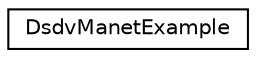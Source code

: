 digraph "Graphical Class Hierarchy"
{
 // LATEX_PDF_SIZE
  edge [fontname="Helvetica",fontsize="10",labelfontname="Helvetica",labelfontsize="10"];
  node [fontname="Helvetica",fontsize="10",shape=record];
  rankdir="LR";
  Node0 [label="DsdvManetExample",height=0.2,width=0.4,color="black", fillcolor="white", style="filled",URL="$class_dsdv_manet_example.html",tooltip="DSDV Manet example."];
}
